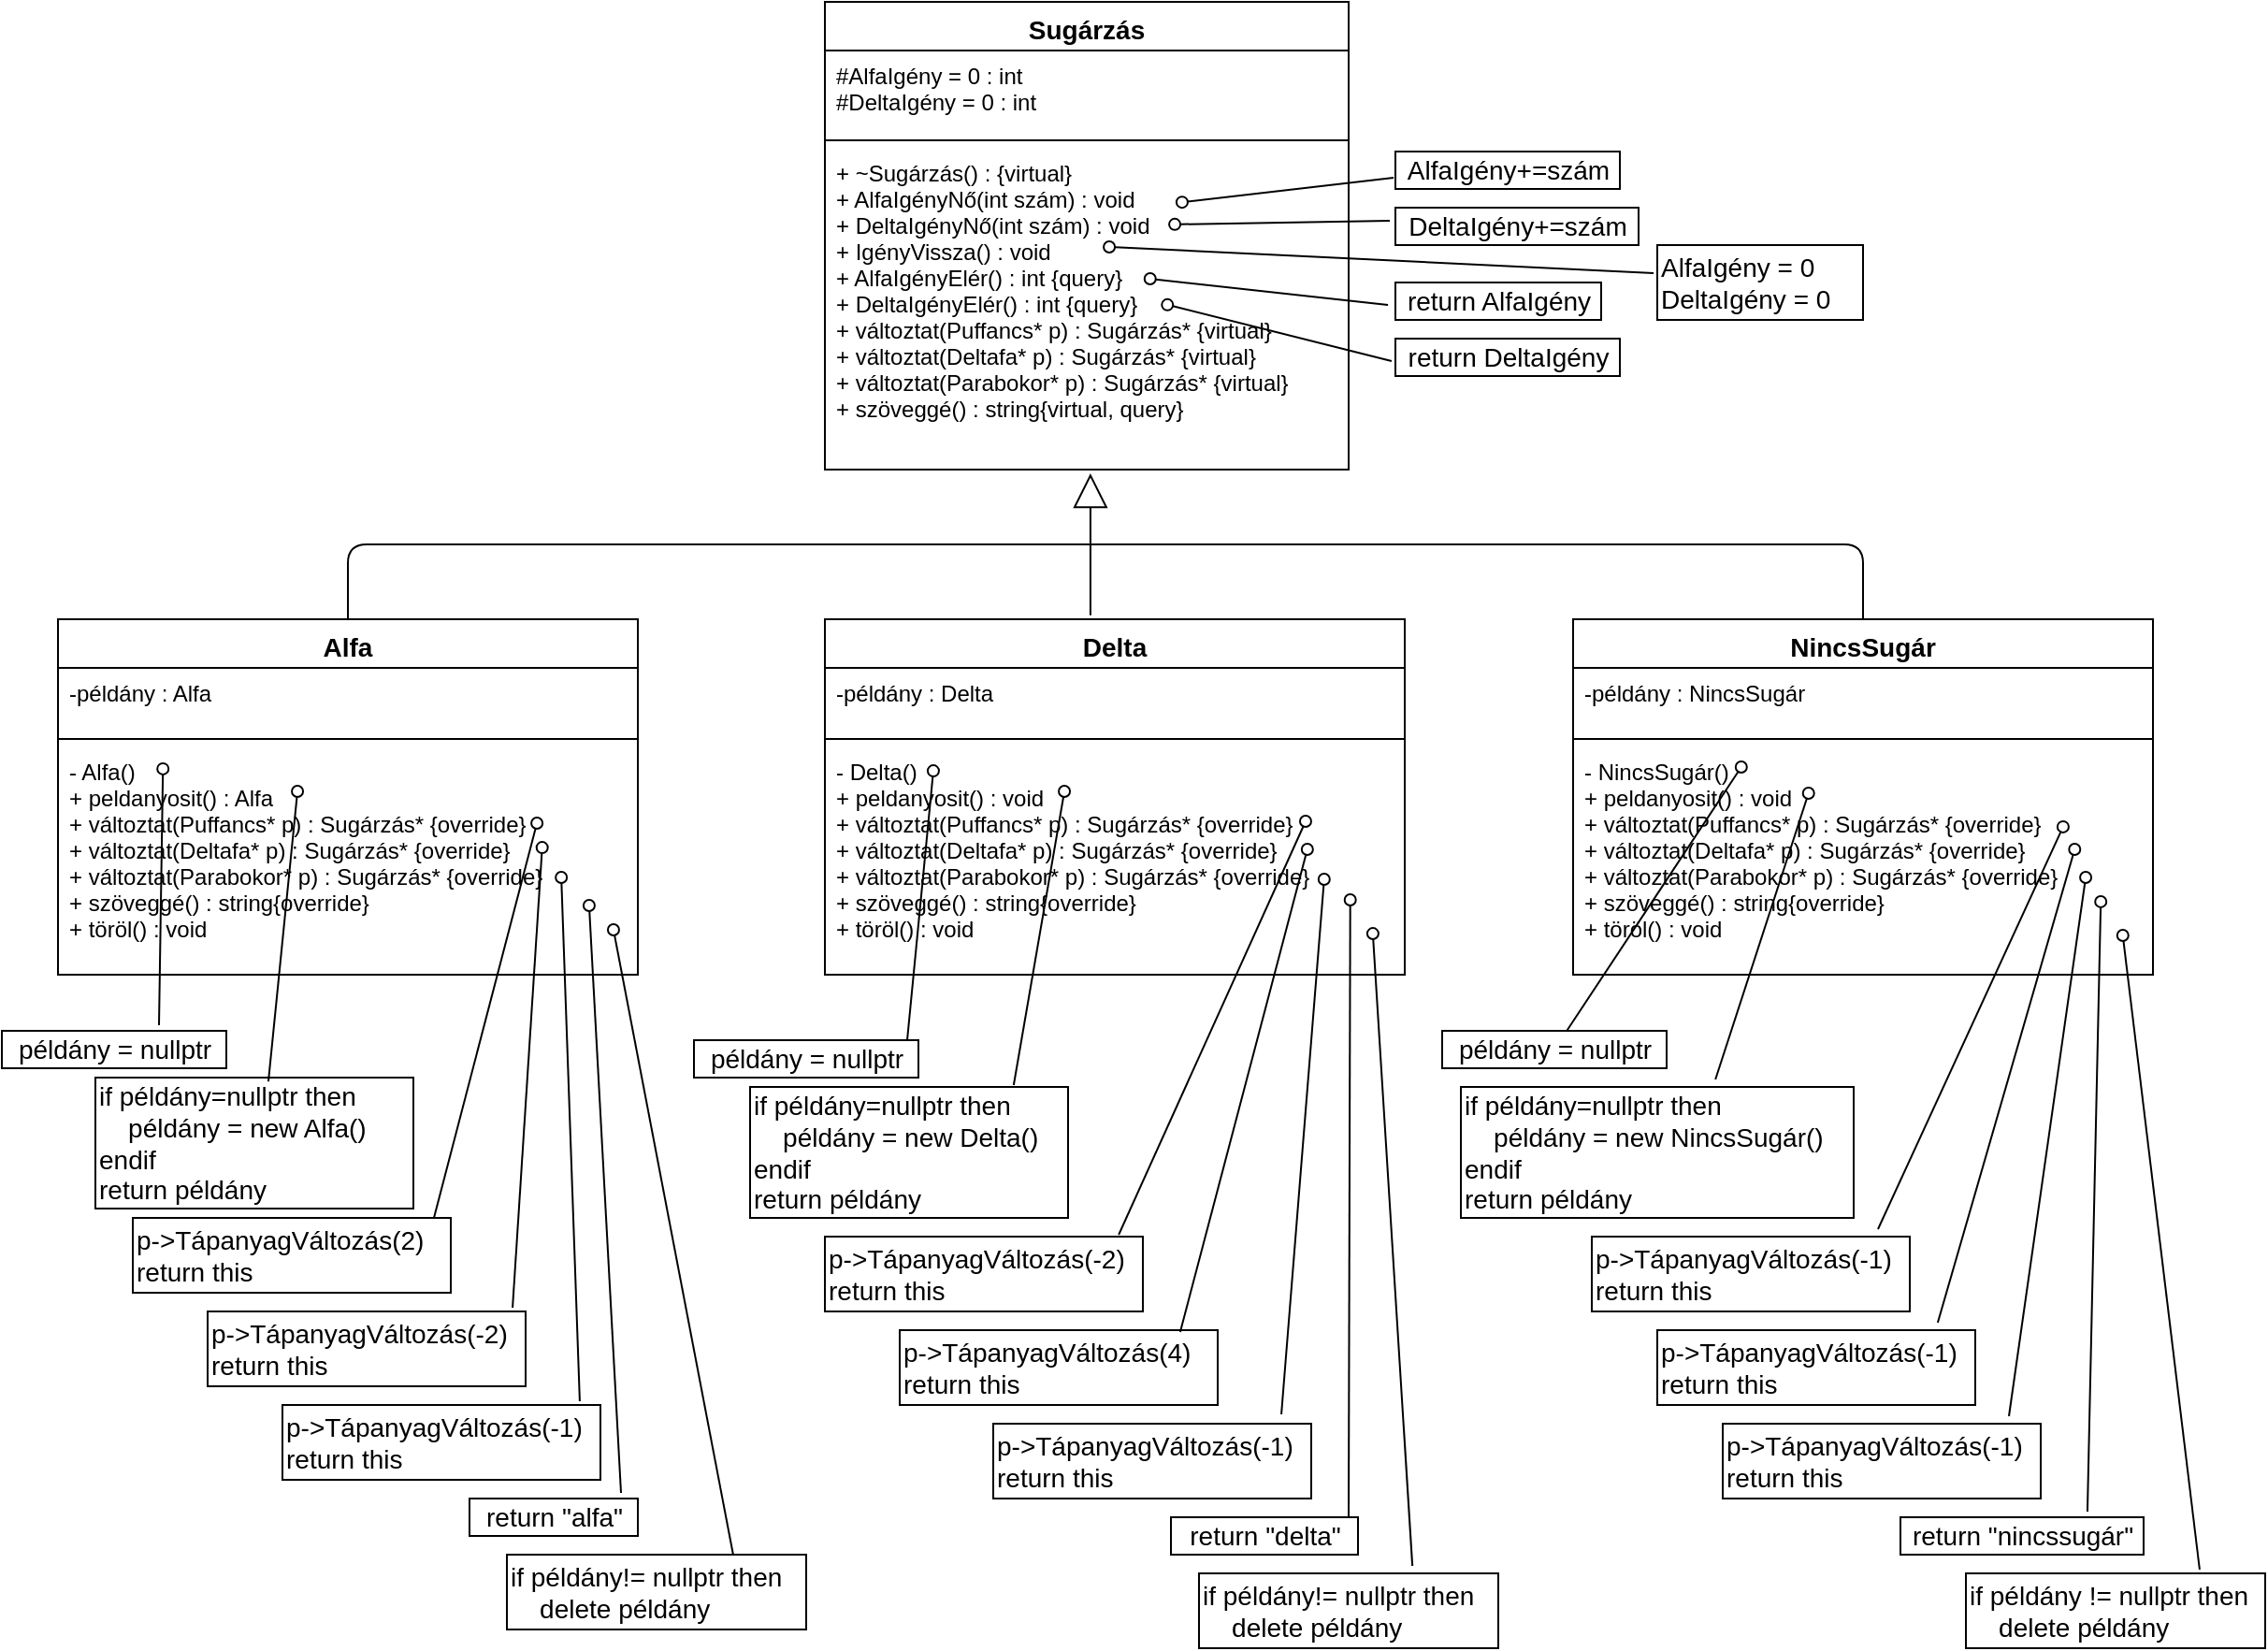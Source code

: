 <mxfile version="13.0.8" type="device"><diagram name="Page-1" id="c4acf3e9-155e-7222-9cf6-157b1a14988f"><mxGraphModel dx="2272" dy="713" grid="1" gridSize="10" guides="1" tooltips="1" connect="1" arrows="1" fold="1" page="1" pageScale="1" pageWidth="850" pageHeight="1100" background="#ffffff" math="0" shadow="0"><root><mxCell id="0"/><mxCell id="1" parent="0"/><mxCell id="CmDF6iK5B82tAIpuJmGS-1" value="Sugárzás" style="swimlane;fontStyle=1;align=center;verticalAlign=top;childLayout=stackLayout;horizontal=1;startSize=26;horizontalStack=0;resizeParent=1;resizeParentMax=0;resizeLast=0;collapsible=1;marginBottom=0;fontSize=14;" parent="1" vertex="1"><mxGeometry x="280" y="80" width="280" height="250" as="geometry"/></mxCell><mxCell id="CmDF6iK5B82tAIpuJmGS-2" value="#AlfaIgény = 0 : int&#10;#DeltaIgény = 0 : int" style="text;strokeColor=none;fillColor=none;align=left;verticalAlign=top;spacingLeft=4;spacingRight=4;overflow=hidden;rotatable=0;points=[[0,0.5],[1,0.5]];portConstraint=eastwest;" parent="CmDF6iK5B82tAIpuJmGS-1" vertex="1"><mxGeometry y="26" width="280" height="44" as="geometry"/></mxCell><mxCell id="CmDF6iK5B82tAIpuJmGS-3" value="" style="line;strokeWidth=1;fillColor=none;align=left;verticalAlign=middle;spacingTop=-1;spacingLeft=3;spacingRight=3;rotatable=0;labelPosition=right;points=[];portConstraint=eastwest;" parent="CmDF6iK5B82tAIpuJmGS-1" vertex="1"><mxGeometry y="70" width="280" height="8" as="geometry"/></mxCell><mxCell id="CmDF6iK5B82tAIpuJmGS-4" value="+ ~Sugárzás() : {virtual}&#10;+ AlfaIgényNő(int szám) : void&#10;+ DeltaIgényNő(int szám) : void&#10;+ IgényVissza() : void&#10;+ AlfaIgényElér() : int {query}&#10;+ DeltaIgényElér() : int {query}&#10;+ változtat(Puffancs* p) : Sugárzás* {virtual}&#10;+ változtat(Deltafa* p) : Sugárzás* {virtual}&#10;+ változtat(Parabokor* p) : Sugárzás* {virtual}&#10;+ szöveggé() : string{virtual, query}" style="text;strokeColor=none;fillColor=none;align=left;verticalAlign=top;spacingLeft=4;spacingRight=4;overflow=hidden;rotatable=0;points=[[0,0.5],[1,0.5]];portConstraint=eastwest;" parent="CmDF6iK5B82tAIpuJmGS-1" vertex="1"><mxGeometry y="78" width="280" height="172" as="geometry"/></mxCell><mxCell id="CmDF6iK5B82tAIpuJmGS-17" value="" style="endArrow=block;endSize=16;endFill=0;html=1;fontSize=14;entryX=0.507;entryY=1.012;entryDx=0;entryDy=0;entryPerimeter=0;exitX=0.458;exitY=-0.011;exitDx=0;exitDy=0;exitPerimeter=0;" parent="1" source="CmDF6iK5B82tAIpuJmGS-9" target="CmDF6iK5B82tAIpuJmGS-4" edge="1"><mxGeometry width="160" relative="1" as="geometry"><mxPoint x="380" y="370" as="sourcePoint"/><mxPoint x="540" y="370" as="targetPoint"/></mxGeometry></mxCell><mxCell id="CmDF6iK5B82tAIpuJmGS-18" value="" style="endArrow=none;endSize=16;endFill=0;html=1;fontSize=14;exitX=0.5;exitY=0;exitDx=0;exitDy=0;entryX=0.5;entryY=0;entryDx=0;entryDy=0;" parent="1" source="CmDF6iK5B82tAIpuJmGS-5" target="CmDF6iK5B82tAIpuJmGS-13" edge="1"><mxGeometry x="0.25" y="10" width="160" relative="1" as="geometry"><mxPoint x="70" y="410" as="sourcePoint"/><mxPoint x="850" y="420" as="targetPoint"/><Array as="points"><mxPoint x="25" y="370"/><mxPoint x="835" y="370"/></Array><mxPoint as="offset"/></mxGeometry></mxCell><mxCell id="CmDF6iK5B82tAIpuJmGS-19" value="AlfaIgény+=szám" style="text;html=1;align=center;verticalAlign=middle;resizable=0;points=[];autosize=1;fontSize=14;strokeColor=#000000;" parent="1" vertex="1"><mxGeometry x="585" y="160" width="120" height="20" as="geometry"/></mxCell><mxCell id="CmDF6iK5B82tAIpuJmGS-20" value="DeltaIgény+=szám" style="text;html=1;align=center;verticalAlign=middle;resizable=0;points=[];autosize=1;fontSize=14;strokeColor=#000000;" parent="1" vertex="1"><mxGeometry x="585" y="190" width="130" height="20" as="geometry"/></mxCell><mxCell id="CmDF6iK5B82tAIpuJmGS-21" value="return AlfaIgény" style="text;html=1;align=center;verticalAlign=middle;resizable=0;points=[];autosize=1;fontSize=14;strokeColor=#000000;" parent="1" vertex="1"><mxGeometry x="585" y="230" width="110" height="20" as="geometry"/></mxCell><mxCell id="CmDF6iK5B82tAIpuJmGS-22" value="return DeltaIgény" style="text;html=1;align=center;verticalAlign=middle;resizable=0;points=[];autosize=1;fontSize=14;strokeColor=#000000;" parent="1" vertex="1"><mxGeometry x="585" y="260" width="120" height="20" as="geometry"/></mxCell><mxCell id="CmDF6iK5B82tAIpuJmGS-23" value="AlfaIgény = 0&lt;br&gt;DeltaIgény = 0" style="text;html=1;align=left;verticalAlign=middle;resizable=0;points=[];autosize=1;fontSize=14;strokeColor=#000000;" parent="1" vertex="1"><mxGeometry x="725" y="210" width="110" height="40" as="geometry"/></mxCell><mxCell id="CmDF6iK5B82tAIpuJmGS-24" value="példány = nullptr" style="text;html=1;align=center;verticalAlign=middle;resizable=0;points=[];autosize=1;fontSize=14;strokeColor=#000000;" parent="1" vertex="1"><mxGeometry x="-160" y="630" width="120" height="20" as="geometry"/></mxCell><mxCell id="CmDF6iK5B82tAIpuJmGS-25" value="&lt;div&gt;&lt;span&gt;if példány=nullptr then&lt;/span&gt;&lt;span&gt;&amp;nbsp; &amp;nbsp;&amp;nbsp;&lt;/span&gt;&lt;/div&gt;&amp;nbsp; &amp;nbsp; példány&lt;span&gt;&amp;nbsp;= new Alfa()&lt;/span&gt;&lt;br&gt;&lt;div&gt;&lt;span&gt;endif&lt;/span&gt;&lt;/div&gt;&lt;div&gt;&lt;span&gt;return példány&lt;/span&gt;&lt;/div&gt;" style="text;html=1;align=left;verticalAlign=middle;resizable=0;points=[];autosize=1;fontSize=14;strokeColor=#000000;" parent="1" vertex="1"><mxGeometry x="-110" y="655" width="170" height="70" as="geometry"/></mxCell><mxCell id="CmDF6iK5B82tAIpuJmGS-26" value="p-&amp;gt;TápanyagVáltozás(2)&lt;br&gt;return this" style="text;html=1;align=left;verticalAlign=middle;resizable=0;points=[];autosize=1;fontSize=14;strokeColor=#000000;" parent="1" vertex="1"><mxGeometry x="-90" y="730" width="170" height="40" as="geometry"/></mxCell><mxCell id="CmDF6iK5B82tAIpuJmGS-27" value="p-&amp;gt;TápanyagVáltozás(-2)&lt;br&gt;return this" style="text;html=1;align=left;verticalAlign=middle;resizable=0;points=[];autosize=1;fontSize=14;strokeColor=#000000;" parent="1" vertex="1"><mxGeometry x="-50" y="780" width="170" height="40" as="geometry"/></mxCell><mxCell id="CmDF6iK5B82tAIpuJmGS-28" value="p-&amp;gt;TápanyagVáltozás(-1)&lt;br&gt;return this" style="text;html=1;align=left;verticalAlign=middle;resizable=0;points=[];autosize=1;fontSize=14;strokeColor=#000000;" parent="1" vertex="1"><mxGeometry x="-10" y="830" width="170" height="40" as="geometry"/></mxCell><mxCell id="CmDF6iK5B82tAIpuJmGS-30" value="return &quot;alfa&quot;" style="text;html=1;align=center;verticalAlign=middle;resizable=0;points=[];autosize=1;fontSize=14;strokeColor=#000000;" parent="1" vertex="1"><mxGeometry x="90" y="880" width="90" height="20" as="geometry"/></mxCell><mxCell id="CmDF6iK5B82tAIpuJmGS-31" value="if példány!= nullptr then&lt;br&gt;&amp;nbsp; &amp;nbsp; delete példány" style="text;html=1;align=left;verticalAlign=middle;resizable=0;points=[];autosize=1;fontSize=14;strokeColor=#000000;" parent="1" vertex="1"><mxGeometry x="110" y="910" width="160" height="40" as="geometry"/></mxCell><mxCell id="CmDF6iK5B82tAIpuJmGS-32" value="" style="endArrow=none;endSize=16;endFill=0;html=1;fontSize=14;startArrow=oval;startFill=0;exitX=0.181;exitY=0.098;exitDx=0;exitDy=0;exitPerimeter=0;entryX=0.7;entryY=-0.15;entryDx=0;entryDy=0;entryPerimeter=0;" parent="1" source="CmDF6iK5B82tAIpuJmGS-8" target="CmDF6iK5B82tAIpuJmGS-24" edge="1"><mxGeometry width="160" relative="1" as="geometry"><mxPoint x="-90" y="620" as="sourcePoint"/><mxPoint x="105" y="620" as="targetPoint"/></mxGeometry></mxCell><mxCell id="CmDF6iK5B82tAIpuJmGS-33" value="" style="endArrow=none;endSize=16;endFill=0;html=1;fontSize=14;startArrow=oval;startFill=0;entryX=0.544;entryY=0.029;entryDx=0;entryDy=0;entryPerimeter=0;exitX=0.413;exitY=0.197;exitDx=0;exitDy=0;exitPerimeter=0;" parent="1" source="CmDF6iK5B82tAIpuJmGS-8" target="CmDF6iK5B82tAIpuJmGS-25" edge="1"><mxGeometry width="160" relative="1" as="geometry"><mxPoint x="-10" y="500" as="sourcePoint"/><mxPoint x="-20" y="650" as="targetPoint"/></mxGeometry></mxCell><mxCell id="CmDF6iK5B82tAIpuJmGS-34" value="" style="endArrow=none;endSize=16;endFill=0;html=1;fontSize=14;startArrow=oval;startFill=0;exitX=0.826;exitY=0.336;exitDx=0;exitDy=0;exitPerimeter=0;entryX=0.947;entryY=0;entryDx=0;entryDy=0;entryPerimeter=0;" parent="1" source="CmDF6iK5B82tAIpuJmGS-8" target="CmDF6iK5B82tAIpuJmGS-26" edge="1"><mxGeometry width="160" relative="1" as="geometry"><mxPoint x="82.11" y="579.996" as="sourcePoint"/><mxPoint x="80" y="717.04" as="targetPoint"/></mxGeometry></mxCell><mxCell id="CmDF6iK5B82tAIpuJmGS-35" value="" style="endArrow=none;endSize=16;endFill=0;html=1;fontSize=14;startArrow=oval;startFill=0;exitX=0.835;exitY=0.443;exitDx=0;exitDy=0;exitPerimeter=0;entryX=0.959;entryY=-0.05;entryDx=0;entryDy=0;entryPerimeter=0;" parent="1" source="CmDF6iK5B82tAIpuJmGS-8" target="CmDF6iK5B82tAIpuJmGS-27" edge="1"><mxGeometry width="160" relative="1" as="geometry"><mxPoint x="122.11" y="599.996" as="sourcePoint"/><mxPoint x="120" y="737.04" as="targetPoint"/></mxGeometry></mxCell><mxCell id="CmDF6iK5B82tAIpuJmGS-36" value="" style="endArrow=none;endSize=16;endFill=0;html=1;fontSize=14;startArrow=oval;startFill=0;exitX=0.868;exitY=0.574;exitDx=0;exitDy=0;exitPerimeter=0;entryX=0.935;entryY=-0.05;entryDx=0;entryDy=0;entryPerimeter=0;" parent="1" source="CmDF6iK5B82tAIpuJmGS-8" target="CmDF6iK5B82tAIpuJmGS-28" edge="1"><mxGeometry width="160" relative="1" as="geometry"><mxPoint x="162.11" y="642.956" as="sourcePoint"/><mxPoint x="160" y="780" as="targetPoint"/></mxGeometry></mxCell><mxCell id="CmDF6iK5B82tAIpuJmGS-37" value="" style="endArrow=none;endSize=16;endFill=0;html=1;fontSize=14;startArrow=oval;startFill=0;exitX=0.916;exitY=0.697;exitDx=0;exitDy=0;exitPerimeter=0;entryX=0.9;entryY=-0.15;entryDx=0;entryDy=0;entryPerimeter=0;" parent="1" source="CmDF6iK5B82tAIpuJmGS-8" target="CmDF6iK5B82tAIpuJmGS-30" edge="1"><mxGeometry width="160" relative="1" as="geometry"><mxPoint x="222.11" y="679.996" as="sourcePoint"/><mxPoint x="220" y="817.04" as="targetPoint"/></mxGeometry></mxCell><mxCell id="CmDF6iK5B82tAIpuJmGS-38" value="" style="endArrow=none;endSize=16;endFill=0;html=1;fontSize=14;startArrow=oval;startFill=0;exitX=0.958;exitY=0.803;exitDx=0;exitDy=0;exitPerimeter=0;entryX=0.756;entryY=0;entryDx=0;entryDy=0;entryPerimeter=0;" parent="1" source="CmDF6iK5B82tAIpuJmGS-8" target="CmDF6iK5B82tAIpuJmGS-31" edge="1"><mxGeometry width="160" relative="1" as="geometry"><mxPoint x="232.11" y="742.956" as="sourcePoint"/><mxPoint x="230" y="880" as="targetPoint"/></mxGeometry></mxCell><mxCell id="CmDF6iK5B82tAIpuJmGS-39" value="példány = nullptr" style="text;html=1;align=center;verticalAlign=middle;resizable=0;points=[];autosize=1;fontSize=14;strokeColor=#000000;" parent="1" vertex="1"><mxGeometry x="210" y="635" width="120" height="20" as="geometry"/></mxCell><mxCell id="CmDF6iK5B82tAIpuJmGS-40" value="&lt;div&gt;&lt;span&gt;if példány=nullptr then&lt;/span&gt;&lt;/div&gt;&lt;div&gt;&lt;span&gt;&amp;nbsp; &amp;nbsp; példány = new Delta()&lt;/span&gt;&lt;/div&gt;&lt;div&gt;&lt;span&gt;endif&lt;/span&gt;&lt;/div&gt;&lt;div&gt;&lt;span&gt;return példány&lt;/span&gt;&lt;/div&gt;" style="text;html=1;align=left;verticalAlign=middle;resizable=0;points=[];autosize=1;fontSize=14;strokeColor=#000000;" parent="1" vertex="1"><mxGeometry x="240" y="660" width="170" height="70" as="geometry"/></mxCell><mxCell id="CmDF6iK5B82tAIpuJmGS-41" value="p-&amp;gt;TápanyagVáltozás(-2)&lt;br&gt;return this" style="text;html=1;align=left;verticalAlign=middle;resizable=0;points=[];autosize=1;fontSize=14;strokeColor=#000000;" parent="1" vertex="1"><mxGeometry x="280" y="740" width="170" height="40" as="geometry"/></mxCell><mxCell id="CmDF6iK5B82tAIpuJmGS-42" value="p-&amp;gt;TápanyagVáltozás(4)&lt;br&gt;return this" style="text;html=1;align=left;verticalAlign=middle;resizable=0;points=[];autosize=1;fontSize=14;strokeColor=#000000;" parent="1" vertex="1"><mxGeometry x="320" y="790" width="170" height="40" as="geometry"/></mxCell><mxCell id="CmDF6iK5B82tAIpuJmGS-43" value="p-&amp;gt;TápanyagVáltozás(-1)&lt;br&gt;return this" style="text;html=1;align=left;verticalAlign=middle;resizable=0;points=[];autosize=1;fontSize=14;strokeColor=#000000;" parent="1" vertex="1"><mxGeometry x="370" y="840" width="170" height="40" as="geometry"/></mxCell><mxCell id="CmDF6iK5B82tAIpuJmGS-44" value="return &quot;delta&quot;" style="text;html=1;align=center;verticalAlign=middle;resizable=0;points=[];autosize=1;fontSize=14;strokeColor=#000000;" parent="1" vertex="1"><mxGeometry x="465" y="890" width="100" height="20" as="geometry"/></mxCell><mxCell id="CmDF6iK5B82tAIpuJmGS-45" value="if példány!= nullptr then&lt;br&gt;&amp;nbsp; &amp;nbsp; delete példány" style="text;html=1;align=left;verticalAlign=middle;resizable=0;points=[];autosize=1;fontSize=14;strokeColor=#000000;" parent="1" vertex="1"><mxGeometry x="480" y="920" width="160" height="40" as="geometry"/></mxCell><mxCell id="CmDF6iK5B82tAIpuJmGS-46" value="" style="endArrow=none;endSize=16;endFill=0;html=1;fontSize=14;startArrow=oval;startFill=0;exitX=0.187;exitY=0.107;exitDx=0;exitDy=0;exitPerimeter=0;" parent="1" source="CmDF6iK5B82tAIpuJmGS-12" edge="1"><mxGeometry width="160" relative="1" as="geometry"><mxPoint x="326.05" y="497.956" as="sourcePoint"/><mxPoint x="324" y="635" as="targetPoint"/></mxGeometry></mxCell><mxCell id="CmDF6iK5B82tAIpuJmGS-47" value="" style="endArrow=none;endSize=16;endFill=0;html=1;fontSize=14;startArrow=oval;startFill=0;exitX=0.413;exitY=0.197;exitDx=0;exitDy=0;exitPerimeter=0;entryX=0.829;entryY=-0.014;entryDx=0;entryDy=0;entryPerimeter=0;" parent="1" source="CmDF6iK5B82tAIpuJmGS-12" target="CmDF6iK5B82tAIpuJmGS-40" edge="1"><mxGeometry width="160" relative="1" as="geometry"><mxPoint x="382.11" y="499.996" as="sourcePoint"/><mxPoint x="380" y="637.04" as="targetPoint"/></mxGeometry></mxCell><mxCell id="CmDF6iK5B82tAIpuJmGS-48" value="" style="endArrow=none;endSize=16;endFill=0;html=1;fontSize=14;startArrow=oval;startFill=0;exitX=0.829;exitY=0.328;exitDx=0;exitDy=0;exitPerimeter=0;entryX=0.924;entryY=-0.025;entryDx=0;entryDy=0;entryPerimeter=0;" parent="1" source="CmDF6iK5B82tAIpuJmGS-12" target="CmDF6iK5B82tAIpuJmGS-41" edge="1"><mxGeometry width="160" relative="1" as="geometry"><mxPoint x="442.11" y="576.476" as="sourcePoint"/><mxPoint x="440" y="713.52" as="targetPoint"/></mxGeometry></mxCell><mxCell id="CmDF6iK5B82tAIpuJmGS-49" value="" style="endArrow=none;endSize=16;endFill=0;html=1;fontSize=14;startArrow=oval;startFill=0;exitX=0.832;exitY=0.451;exitDx=0;exitDy=0;exitPerimeter=0;entryX=0.882;entryY=0.025;entryDx=0;entryDy=0;entryPerimeter=0;" parent="1" source="CmDF6iK5B82tAIpuJmGS-12" target="CmDF6iK5B82tAIpuJmGS-42" edge="1"><mxGeometry width="160" relative="1" as="geometry"><mxPoint x="492.11" y="609.996" as="sourcePoint"/><mxPoint x="490" y="780" as="targetPoint"/></mxGeometry></mxCell><mxCell id="CmDF6iK5B82tAIpuJmGS-50" value="" style="endArrow=none;endSize=16;endFill=0;html=1;fontSize=14;startArrow=oval;startFill=0;exitX=0.861;exitY=0.582;exitDx=0;exitDy=0;exitPerimeter=0;entryX=0.906;entryY=-0.125;entryDx=0;entryDy=0;entryPerimeter=0;" parent="1" source="CmDF6iK5B82tAIpuJmGS-12" target="CmDF6iK5B82tAIpuJmGS-43" edge="1"><mxGeometry width="160" relative="1" as="geometry"><mxPoint x="582.11" y="659.996" as="sourcePoint"/><mxPoint x="580" y="797.04" as="targetPoint"/><Array as="points"/></mxGeometry></mxCell><mxCell id="CmDF6iK5B82tAIpuJmGS-51" value="" style="endArrow=none;endSize=16;endFill=0;html=1;fontSize=14;startArrow=oval;startFill=0;exitX=0.906;exitY=0.672;exitDx=0;exitDy=0;exitPerimeter=0;entryX=0.95;entryY=0;entryDx=0;entryDy=0;entryPerimeter=0;" parent="1" source="CmDF6iK5B82tAIpuJmGS-12" target="CmDF6iK5B82tAIpuJmGS-44" edge="1"><mxGeometry width="160" relative="1" as="geometry"><mxPoint x="567.11" y="699.996" as="sourcePoint"/><mxPoint x="565" y="837.04" as="targetPoint"/></mxGeometry></mxCell><mxCell id="CmDF6iK5B82tAIpuJmGS-52" value="" style="endArrow=none;endSize=16;endFill=0;html=1;fontSize=14;startArrow=oval;startFill=0;exitX=0.945;exitY=0.82;exitDx=0;exitDy=0;exitPerimeter=0;entryX=0.713;entryY=-0.1;entryDx=0;entryDy=0;entryPerimeter=0;" parent="1" source="CmDF6iK5B82tAIpuJmGS-12" target="CmDF6iK5B82tAIpuJmGS-45" edge="1"><mxGeometry width="160" relative="1" as="geometry"><mxPoint x="592.11" y="732.956" as="sourcePoint"/><mxPoint x="590" y="870" as="targetPoint"/></mxGeometry></mxCell><mxCell id="CmDF6iK5B82tAIpuJmGS-53" value="példány = nullptr" style="text;html=1;align=center;verticalAlign=middle;resizable=0;points=[];autosize=1;fontSize=14;strokeColor=#000000;" parent="1" vertex="1"><mxGeometry x="610" y="630" width="120" height="20" as="geometry"/></mxCell><mxCell id="CmDF6iK5B82tAIpuJmGS-54" value="&lt;div&gt;&lt;span&gt;if példány=nullptr then&lt;/span&gt;&lt;/div&gt;&lt;div&gt;&lt;span&gt;&amp;nbsp; &amp;nbsp; példány = new NincsSugár()&lt;/span&gt;&lt;/div&gt;&lt;div&gt;&lt;span&gt;endif&lt;/span&gt;&lt;/div&gt;&lt;div&gt;&lt;span&gt;return példány&lt;/span&gt;&lt;/div&gt;" style="text;html=1;align=left;verticalAlign=middle;resizable=0;points=[];autosize=1;fontSize=14;strokeColor=#000000;" parent="1" vertex="1"><mxGeometry x="620" y="660" width="210" height="70" as="geometry"/></mxCell><mxCell id="CmDF6iK5B82tAIpuJmGS-55" value="p-&amp;gt;TápanyagVáltozás(-1)&lt;br&gt;return this" style="text;html=1;align=left;verticalAlign=middle;resizable=0;points=[];autosize=1;fontSize=14;strokeColor=#000000;" parent="1" vertex="1"><mxGeometry x="690" y="740" width="170" height="40" as="geometry"/></mxCell><mxCell id="CmDF6iK5B82tAIpuJmGS-56" value="p-&amp;gt;TápanyagVáltozás(-1)&lt;br&gt;return this" style="text;html=1;align=left;verticalAlign=middle;resizable=0;points=[];autosize=1;fontSize=14;strokeColor=#000000;" parent="1" vertex="1"><mxGeometry x="760" y="840" width="170" height="40" as="geometry"/></mxCell><mxCell id="CmDF6iK5B82tAIpuJmGS-57" value="p-&amp;gt;TápanyagVáltozás(-1)&lt;br&gt;return this" style="text;html=1;align=left;verticalAlign=middle;resizable=0;points=[];autosize=1;fontSize=14;strokeColor=#000000;" parent="1" vertex="1"><mxGeometry x="725" y="790" width="170" height="40" as="geometry"/></mxCell><mxCell id="CmDF6iK5B82tAIpuJmGS-58" value="return &quot;nincssugár&quot;" style="text;html=1;align=center;verticalAlign=middle;resizable=0;points=[];autosize=1;fontSize=14;strokeColor=#000000;" parent="1" vertex="1"><mxGeometry x="855" y="890" width="130" height="20" as="geometry"/></mxCell><mxCell id="CmDF6iK5B82tAIpuJmGS-59" value="if példány != nullptr then&lt;br&gt;&amp;nbsp; &amp;nbsp; delete példány" style="text;html=1;align=left;verticalAlign=middle;resizable=0;points=[];autosize=1;fontSize=14;strokeColor=#000000;" parent="1" vertex="1"><mxGeometry x="890" y="920" width="160" height="40" as="geometry"/></mxCell><mxCell id="CmDF6iK5B82tAIpuJmGS-60" value="" style="endArrow=none;endSize=16;endFill=0;html=1;fontSize=14;startArrow=oval;startFill=0;exitX=0.29;exitY=0.09;exitDx=0;exitDy=0;exitPerimeter=0;" parent="1" source="CmDF6iK5B82tAIpuJmGS-16" target="CmDF6iK5B82tAIpuJmGS-53" edge="1"><mxGeometry width="160" relative="1" as="geometry"><mxPoint x="733.97" y="480.004" as="sourcePoint"/><mxPoint x="720" y="623.95" as="targetPoint"/></mxGeometry></mxCell><mxCell id="CmDF6iK5B82tAIpuJmGS-61" value="" style="endArrow=none;endSize=16;endFill=0;html=1;fontSize=14;startArrow=oval;startFill=0;exitX=0.406;exitY=0.205;exitDx=0;exitDy=0;exitPerimeter=0;entryX=0.648;entryY=-0.057;entryDx=0;entryDy=0;entryPerimeter=0;" parent="1" source="CmDF6iK5B82tAIpuJmGS-16" target="CmDF6iK5B82tAIpuJmGS-54" edge="1"><mxGeometry width="160" relative="1" as="geometry"><mxPoint x="853.28" y="508.98" as="sourcePoint"/><mxPoint x="759.995" y="650" as="targetPoint"/></mxGeometry></mxCell><mxCell id="CmDF6iK5B82tAIpuJmGS-62" value="" style="endArrow=none;endSize=16;endFill=0;html=1;fontSize=14;startArrow=oval;startFill=0;exitX=0.845;exitY=0.352;exitDx=0;exitDy=0;exitPerimeter=0;entryX=0.9;entryY=-0.1;entryDx=0;entryDy=0;entryPerimeter=0;" parent="1" source="CmDF6iK5B82tAIpuJmGS-16" target="CmDF6iK5B82tAIpuJmGS-55" edge="1"><mxGeometry width="160" relative="1" as="geometry"><mxPoint x="943.28" y="560" as="sourcePoint"/><mxPoint x="849.995" y="701.02" as="targetPoint"/></mxGeometry></mxCell><mxCell id="CmDF6iK5B82tAIpuJmGS-64" value="" style="endArrow=none;endSize=16;endFill=0;html=1;fontSize=14;startArrow=oval;startFill=0;exitX=0.865;exitY=0.451;exitDx=0;exitDy=0;exitPerimeter=0;entryX=0.882;entryY=-0.1;entryDx=0;entryDy=0;entryPerimeter=0;" parent="1" source="CmDF6iK5B82tAIpuJmGS-16" target="CmDF6iK5B82tAIpuJmGS-57" edge="1"><mxGeometry width="160" relative="1" as="geometry"><mxPoint x="1016.64" y="619.49" as="sourcePoint"/><mxPoint x="923.355" y="760.51" as="targetPoint"/></mxGeometry></mxCell><mxCell id="CmDF6iK5B82tAIpuJmGS-65" value="" style="endArrow=none;endSize=16;endFill=0;html=1;fontSize=14;startArrow=oval;startFill=0;exitX=0.884;exitY=0.574;exitDx=0;exitDy=0;exitPerimeter=0;entryX=0.9;entryY=-0.1;entryDx=0;entryDy=0;entryPerimeter=0;" parent="1" source="CmDF6iK5B82tAIpuJmGS-16" target="CmDF6iK5B82tAIpuJmGS-56" edge="1"><mxGeometry width="160" relative="1" as="geometry"><mxPoint x="1016.64" y="660" as="sourcePoint"/><mxPoint x="923.355" y="801.02" as="targetPoint"/></mxGeometry></mxCell><mxCell id="CmDF6iK5B82tAIpuJmGS-66" value="" style="endArrow=none;endSize=16;endFill=0;html=1;fontSize=14;startArrow=oval;startFill=0;exitX=0.91;exitY=0.68;exitDx=0;exitDy=0;exitPerimeter=0;entryX=0.769;entryY=-0.15;entryDx=0;entryDy=0;entryPerimeter=0;" parent="1" source="CmDF6iK5B82tAIpuJmGS-16" target="CmDF6iK5B82tAIpuJmGS-58" edge="1"><mxGeometry width="160" relative="1" as="geometry"><mxPoint x="1050" y="698.98" as="sourcePoint"/><mxPoint x="956.715" y="840" as="targetPoint"/></mxGeometry></mxCell><mxCell id="CmDF6iK5B82tAIpuJmGS-67" value="" style="endArrow=none;endSize=16;endFill=0;html=1;fontSize=14;startArrow=oval;startFill=0;exitX=0.948;exitY=0.828;exitDx=0;exitDy=0;exitPerimeter=0;entryX=0.781;entryY=-0.05;entryDx=0;entryDy=0;entryPerimeter=0;" parent="1" source="CmDF6iK5B82tAIpuJmGS-16" target="CmDF6iK5B82tAIpuJmGS-59" edge="1"><mxGeometry width="160" relative="1" as="geometry"><mxPoint x="1113.28" y="725" as="sourcePoint"/><mxPoint x="1019.995" y="866.02" as="targetPoint"/></mxGeometry></mxCell><mxCell id="CmDF6iK5B82tAIpuJmGS-68" value="" style="endArrow=none;endSize=16;endFill=0;html=1;fontSize=14;startArrow=oval;startFill=0;exitX=0.682;exitY=0.169;exitDx=0;exitDy=0;exitPerimeter=0;entryX=-0.008;entryY=0.7;entryDx=0;entryDy=0;entryPerimeter=0;" parent="1" source="CmDF6iK5B82tAIpuJmGS-4" target="CmDF6iK5B82tAIpuJmGS-19" edge="1"><mxGeometry width="160" relative="1" as="geometry"><mxPoint x="653.28" y="18.98" as="sourcePoint"/><mxPoint x="559.995" y="160" as="targetPoint"/></mxGeometry></mxCell><mxCell id="CmDF6iK5B82tAIpuJmGS-69" value="" style="endArrow=none;endSize=16;endFill=0;html=1;fontSize=14;startArrow=oval;startFill=0;exitX=0.668;exitY=0.238;exitDx=0;exitDy=0;exitPerimeter=0;entryX=-0.023;entryY=0.35;entryDx=0;entryDy=0;entryPerimeter=0;" parent="1" source="CmDF6iK5B82tAIpuJmGS-4" target="CmDF6iK5B82tAIpuJmGS-20" edge="1"><mxGeometry width="160" relative="1" as="geometry"><mxPoint x="470.0" y="203.068" as="sourcePoint"/><mxPoint x="583.08" y="190" as="targetPoint"/></mxGeometry></mxCell><mxCell id="CmDF6iK5B82tAIpuJmGS-70" value="" style="endArrow=none;endSize=16;endFill=0;html=1;fontSize=14;startArrow=oval;startFill=0;exitX=0.543;exitY=0.308;exitDx=0;exitDy=0;exitPerimeter=0;entryX=-0.018;entryY=0.375;entryDx=0;entryDy=0;entryPerimeter=0;" parent="1" source="CmDF6iK5B82tAIpuJmGS-4" target="CmDF6iK5B82tAIpuJmGS-23" edge="1"><mxGeometry width="160" relative="1" as="geometry"><mxPoint x="560" y="221.936" as="sourcePoint"/><mxPoint x="674.97" y="220" as="targetPoint"/></mxGeometry></mxCell><mxCell id="CmDF6iK5B82tAIpuJmGS-71" value="" style="endArrow=none;endSize=16;endFill=0;html=1;fontSize=14;startArrow=oval;startFill=0;exitX=0.621;exitY=0.407;exitDx=0;exitDy=0;exitPerimeter=0;entryX=-0.036;entryY=0.6;entryDx=0;entryDy=0;entryPerimeter=0;" parent="1" source="CmDF6iK5B82tAIpuJmGS-4" target="CmDF6iK5B82tAIpuJmGS-21" edge="1"><mxGeometry width="160" relative="1" as="geometry"><mxPoint x="442.04" y="220.976" as="sourcePoint"/><mxPoint x="733.02" y="235" as="targetPoint"/></mxGeometry></mxCell><mxCell id="CmDF6iK5B82tAIpuJmGS-72" value="" style="endArrow=none;endSize=16;endFill=0;html=1;fontSize=14;startArrow=oval;startFill=0;exitX=0.654;exitY=0.488;exitDx=0;exitDy=0;exitPerimeter=0;entryX=-0.017;entryY=0.6;entryDx=0;entryDy=0;entryPerimeter=0;" parent="1" source="CmDF6iK5B82tAIpuJmGS-4" target="CmDF6iK5B82tAIpuJmGS-22" edge="1"><mxGeometry width="160" relative="1" as="geometry"><mxPoint x="463.88" y="238.004" as="sourcePoint"/><mxPoint x="591.04" y="252" as="targetPoint"/></mxGeometry></mxCell><mxCell id="CmDF6iK5B82tAIpuJmGS-5" value="Alfa" style="swimlane;fontStyle=1;align=center;verticalAlign=top;childLayout=stackLayout;horizontal=1;startSize=26;horizontalStack=0;resizeParent=1;resizeParentMax=0;resizeLast=0;collapsible=1;marginBottom=0;fontSize=14;" parent="1" vertex="1"><mxGeometry x="-130" y="410" width="310" height="190" as="geometry"/></mxCell><mxCell id="CmDF6iK5B82tAIpuJmGS-6" value="-példány : Alfa" style="text;strokeColor=none;fillColor=none;align=left;verticalAlign=top;spacingLeft=4;spacingRight=4;overflow=hidden;rotatable=0;points=[[0,0.5],[1,0.5]];portConstraint=eastwest;" parent="CmDF6iK5B82tAIpuJmGS-5" vertex="1"><mxGeometry y="26" width="310" height="34" as="geometry"/></mxCell><mxCell id="CmDF6iK5B82tAIpuJmGS-7" value="" style="line;strokeWidth=1;fillColor=none;align=left;verticalAlign=middle;spacingTop=-1;spacingLeft=3;spacingRight=3;rotatable=0;labelPosition=right;points=[];portConstraint=eastwest;" parent="CmDF6iK5B82tAIpuJmGS-5" vertex="1"><mxGeometry y="60" width="310" height="8" as="geometry"/></mxCell><mxCell id="CmDF6iK5B82tAIpuJmGS-8" value="- Alfa()&#10;+ peldanyosit() : Alfa&#10;+ változtat(Puffancs* p) : Sugárzás* {override}&#10;+ változtat(Deltafa* p) : Sugárzás* {override}&#10;+ változtat(Parabokor* p) : Sugárzás* {override}&#10;+ szöveggé() : string{override}&#10;+ töröl() : void" style="text;strokeColor=none;fillColor=none;align=left;verticalAlign=top;spacingLeft=4;spacingRight=4;overflow=hidden;rotatable=0;points=[[0,0.5],[1,0.5]];portConstraint=eastwest;" parent="CmDF6iK5B82tAIpuJmGS-5" vertex="1"><mxGeometry y="68" width="310" height="122" as="geometry"/></mxCell><mxCell id="CmDF6iK5B82tAIpuJmGS-9" value="Delta" style="swimlane;fontStyle=1;align=center;verticalAlign=top;childLayout=stackLayout;horizontal=1;startSize=26;horizontalStack=0;resizeParent=1;resizeParentMax=0;resizeLast=0;collapsible=1;marginBottom=0;fontSize=14;" parent="1" vertex="1"><mxGeometry x="280" y="410" width="310" height="190" as="geometry"/></mxCell><mxCell id="CmDF6iK5B82tAIpuJmGS-10" value="-példány : Delta" style="text;strokeColor=none;fillColor=none;align=left;verticalAlign=top;spacingLeft=4;spacingRight=4;overflow=hidden;rotatable=0;points=[[0,0.5],[1,0.5]];portConstraint=eastwest;" parent="CmDF6iK5B82tAIpuJmGS-9" vertex="1"><mxGeometry y="26" width="310" height="34" as="geometry"/></mxCell><mxCell id="CmDF6iK5B82tAIpuJmGS-11" value="" style="line;strokeWidth=1;fillColor=none;align=left;verticalAlign=middle;spacingTop=-1;spacingLeft=3;spacingRight=3;rotatable=0;labelPosition=right;points=[];portConstraint=eastwest;" parent="CmDF6iK5B82tAIpuJmGS-9" vertex="1"><mxGeometry y="60" width="310" height="8" as="geometry"/></mxCell><mxCell id="CmDF6iK5B82tAIpuJmGS-12" value="- Delta()&#10;+ peldanyosit() : void&#10;+ változtat(Puffancs* p) : Sugárzás* {override}&#10;+ változtat(Deltafa* p) : Sugárzás* {override}&#10;+ változtat(Parabokor* p) : Sugárzás* {override}&#10;+ szöveggé() : string{override}&#10;+ töröl() : void" style="text;strokeColor=none;fillColor=none;align=left;verticalAlign=top;spacingLeft=4;spacingRight=4;overflow=hidden;rotatable=0;points=[[0,0.5],[1,0.5]];portConstraint=eastwest;" parent="CmDF6iK5B82tAIpuJmGS-9" vertex="1"><mxGeometry y="68" width="310" height="122" as="geometry"/></mxCell><mxCell id="CmDF6iK5B82tAIpuJmGS-13" value="NincsSugár" style="swimlane;fontStyle=1;align=center;verticalAlign=top;childLayout=stackLayout;horizontal=1;startSize=26;horizontalStack=0;resizeParent=1;resizeParentMax=0;resizeLast=0;collapsible=1;marginBottom=0;fontSize=14;" parent="1" vertex="1"><mxGeometry x="680" y="410" width="310" height="190" as="geometry"/></mxCell><mxCell id="CmDF6iK5B82tAIpuJmGS-14" value="-példány : NincsSugár" style="text;strokeColor=none;fillColor=none;align=left;verticalAlign=top;spacingLeft=4;spacingRight=4;overflow=hidden;rotatable=0;points=[[0,0.5],[1,0.5]];portConstraint=eastwest;" parent="CmDF6iK5B82tAIpuJmGS-13" vertex="1"><mxGeometry y="26" width="310" height="34" as="geometry"/></mxCell><mxCell id="CmDF6iK5B82tAIpuJmGS-15" value="" style="line;strokeWidth=1;fillColor=none;align=left;verticalAlign=middle;spacingTop=-1;spacingLeft=3;spacingRight=3;rotatable=0;labelPosition=right;points=[];portConstraint=eastwest;" parent="CmDF6iK5B82tAIpuJmGS-13" vertex="1"><mxGeometry y="60" width="310" height="8" as="geometry"/></mxCell><mxCell id="CmDF6iK5B82tAIpuJmGS-16" value="- NincsSugár()&#10;+ peldanyosit() : void&#10;+ változtat(Puffancs* p) : Sugárzás* {override}&#10;+ változtat(Deltafa* p) : Sugárzás* {override}&#10;+ változtat(Parabokor* p) : Sugárzás* {override}&#10;+ szöveggé() : string{override}&#10;+ töröl() : void" style="text;strokeColor=none;fillColor=none;align=left;verticalAlign=top;spacingLeft=4;spacingRight=4;overflow=hidden;rotatable=0;points=[[0,0.5],[1,0.5]];portConstraint=eastwest;" parent="CmDF6iK5B82tAIpuJmGS-13" vertex="1"><mxGeometry y="68" width="310" height="122" as="geometry"/></mxCell></root></mxGraphModel></diagram></mxfile>